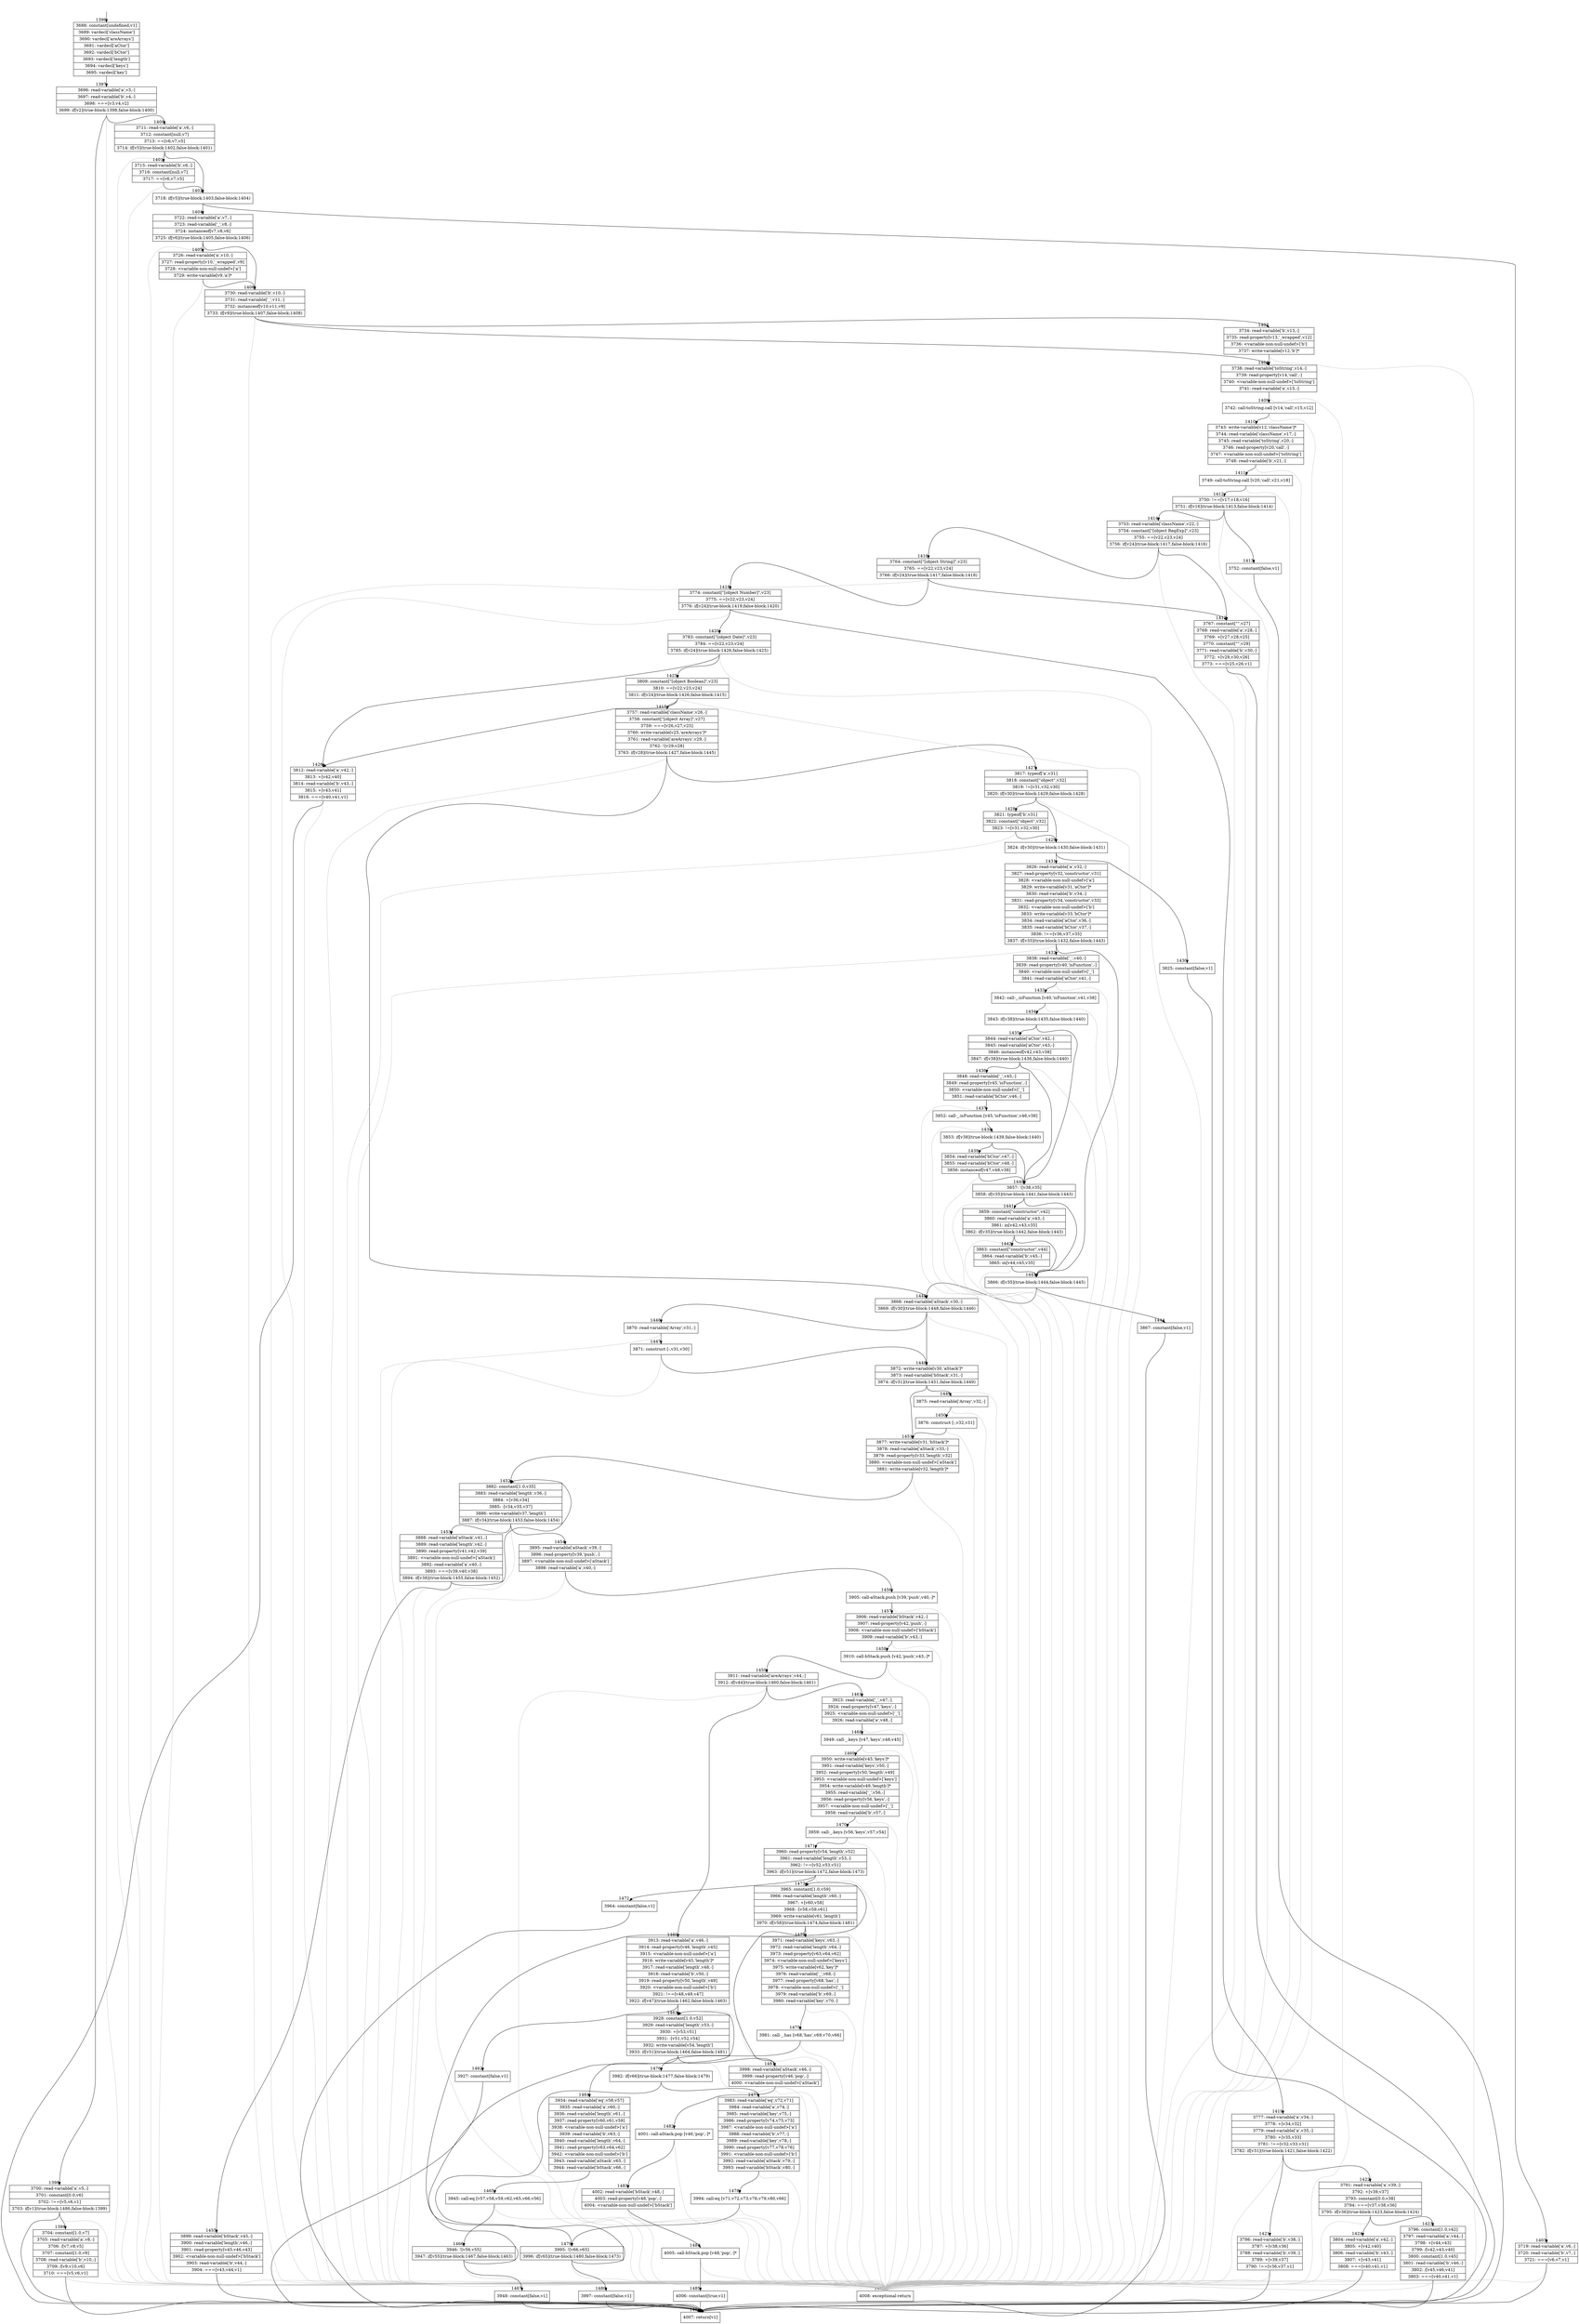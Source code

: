 digraph {
rankdir="TD"
BB_entry118[shape=none,label=""];
BB_entry118 -> BB1396 [tailport=s, headport=n, headlabel="    1396"]
BB1396 [shape=record label="{3688: constant[undefined,v1]|3689: vardecl['className']|3690: vardecl['areArrays']|3691: vardecl['aCtor']|3692: vardecl['bCtor']|3693: vardecl['length']|3694: vardecl['keys']|3695: vardecl['key']}" ] 
BB1396 -> BB1397 [tailport=s, headport=n, headlabel="      1397"]
BB1397 [shape=record label="{3696: read-variable['a',v3,-]|3697: read-variable['b',v4,-]|3698: ===[v3,v4,v2]|3699: if[v2](true-block:1398,false-block:1400)}" ] 
BB1397 -> BB1398 [tailport=s, headport=n, headlabel="      1398"]
BB1397 -> BB1400 [tailport=s, headport=n, headlabel="      1400"]
BB1397 -> BB1487 [tailport=s, headport=n, color=gray, headlabel="      1487"]
BB1398 [shape=record label="{3700: read-variable['a',v5,-]|3701: constant[0.0,v6]|3702: !==[v5,v6,v1]|3703: if[v1](true-block:1486,false-block:1399)}" ] 
BB1398 -> BB1486 [tailport=s, headport=n, headlabel="      1486"]
BB1398 -> BB1399 [tailport=s, headport=n, headlabel="      1399"]
BB1398 -> BB1487 [tailport=s, headport=n, color=gray]
BB1399 [shape=record label="{3704: constant[1.0,v7]|3705: read-variable['a',v8,-]|3706: /[v7,v8,v5]|3707: constant[1.0,v9]|3708: read-variable['b',v10,-]|3709: /[v9,v10,v6]|3710: ===[v5,v6,v1]}" ] 
BB1399 -> BB1486 [tailport=s, headport=n]
BB1399 -> BB1487 [tailport=s, headport=n, color=gray]
BB1400 [shape=record label="{3711: read-variable['a',v6,-]|3712: constant[null,v7]|3713: ==[v6,v7,v5]|3714: if[v5](true-block:1402,false-block:1401)}" ] 
BB1400 -> BB1402 [tailport=s, headport=n, headlabel="      1402"]
BB1400 -> BB1401 [tailport=s, headport=n, headlabel="      1401"]
BB1400 -> BB1487 [tailport=s, headport=n, color=gray]
BB1401 [shape=record label="{3715: read-variable['b',v6,-]|3716: constant[null,v7]|3717: ==[v6,v7,v5]}" ] 
BB1401 -> BB1402 [tailport=s, headport=n]
BB1401 -> BB1487 [tailport=s, headport=n, color=gray]
BB1402 [shape=record label="{3718: if[v5](true-block:1403,false-block:1404)}" ] 
BB1402 -> BB1403 [tailport=s, headport=n, headlabel="      1403"]
BB1402 -> BB1404 [tailport=s, headport=n, headlabel="      1404"]
BB1403 [shape=record label="{3719: read-variable['a',v6,-]|3720: read-variable['b',v7,-]|3721: ===[v6,v7,v1]}" ] 
BB1403 -> BB1486 [tailport=s, headport=n]
BB1403 -> BB1487 [tailport=s, headport=n, color=gray]
BB1404 [shape=record label="{3722: read-variable['a',v7,-]|3723: read-variable['_',v8,-]|3724: instanceof[v7,v8,v6]|3725: if[v6](true-block:1405,false-block:1406)}" ] 
BB1404 -> BB1405 [tailport=s, headport=n, headlabel="      1405"]
BB1404 -> BB1406 [tailport=s, headport=n, headlabel="      1406"]
BB1404 -> BB1487 [tailport=s, headport=n, color=gray]
BB1405 [shape=record label="{3726: read-variable['a',v10,-]|3727: read-property[v10,'_wrapped',v9]|3728: \<variable-non-null-undef\>['a']|3729: write-variable[v9,'a']*}" ] 
BB1405 -> BB1406 [tailport=s, headport=n]
BB1405 -> BB1487 [tailport=s, headport=n, color=gray]
BB1406 [shape=record label="{3730: read-variable['b',v10,-]|3731: read-variable['_',v11,-]|3732: instanceof[v10,v11,v9]|3733: if[v9](true-block:1407,false-block:1408)}" ] 
BB1406 -> BB1407 [tailport=s, headport=n, headlabel="      1407"]
BB1406 -> BB1408 [tailport=s, headport=n, headlabel="      1408"]
BB1406 -> BB1487 [tailport=s, headport=n, color=gray]
BB1407 [shape=record label="{3734: read-variable['b',v13,-]|3735: read-property[v13,'_wrapped',v12]|3736: \<variable-non-null-undef\>['b']|3737: write-variable[v12,'b']*}" ] 
BB1407 -> BB1408 [tailport=s, headport=n]
BB1407 -> BB1487 [tailport=s, headport=n, color=gray]
BB1408 [shape=record label="{3738: read-variable['toString',v14,-]|3739: read-property[v14,'call',-]|3740: \<variable-non-null-undef\>['toString']|3741: read-variable['a',v15,-]}" ] 
BB1408 -> BB1409 [tailport=s, headport=n, headlabel="      1409"]
BB1408 -> BB1487 [tailport=s, headport=n, color=gray]
BB1409 [shape=record label="{3742: call-toString.call [v14,'call',v15,v12]}" ] 
BB1409 -> BB1410 [tailport=s, headport=n, headlabel="      1410"]
BB1409 -> BB1487 [tailport=s, headport=n, color=gray]
BB1410 [shape=record label="{3743: write-variable[v12,'className']*|3744: read-variable['className',v17,-]|3745: read-variable['toString',v20,-]|3746: read-property[v20,'call',-]|3747: \<variable-non-null-undef\>['toString']|3748: read-variable['b',v21,-]}" ] 
BB1410 -> BB1411 [tailport=s, headport=n, headlabel="      1411"]
BB1410 -> BB1487 [tailport=s, headport=n, color=gray]
BB1411 [shape=record label="{3749: call-toString.call [v20,'call',v21,v18]}" ] 
BB1411 -> BB1412 [tailport=s, headport=n, headlabel="      1412"]
BB1411 -> BB1487 [tailport=s, headport=n, color=gray]
BB1412 [shape=record label="{3750: !==[v17,v18,v16]|3751: if[v16](true-block:1413,false-block:1414)}" ] 
BB1412 -> BB1413 [tailport=s, headport=n, headlabel="      1413"]
BB1412 -> BB1414 [tailport=s, headport=n, headlabel="      1414"]
BB1412 -> BB1487 [tailport=s, headport=n, color=gray]
BB1413 [shape=record label="{3752: constant[false,v1]}" ] 
BB1413 -> BB1486 [tailport=s, headport=n]
BB1414 [shape=record label="{3753: read-variable['className',v22,-]|3754: constant[\"[object RegExp]\",v23]|3755: ==[v22,v23,v24]|3756: if[v24](true-block:1417,false-block:1416)}" ] 
BB1414 -> BB1417 [tailport=s, headport=n, headlabel="      1417"]
BB1414 -> BB1416 [tailport=s, headport=n, headlabel="      1416"]
BB1414 -> BB1487 [tailport=s, headport=n, color=gray]
BB1415 [shape=record label="{3757: read-variable['className',v26,-]|3758: constant[\"[object Array]\",v27]|3759: ===[v26,v27,v25]|3760: write-variable[v25,'areArrays']*|3761: read-variable['areArrays',v29,-]|3762: ![v29,v28]|3763: if[v28](true-block:1427,false-block:1445)}" ] 
BB1415 -> BB1427 [tailport=s, headport=n, headlabel="      1427"]
BB1415 -> BB1445 [tailport=s, headport=n, headlabel="      1445"]
BB1415 -> BB1487 [tailport=s, headport=n, color=gray]
BB1416 [shape=record label="{3764: constant[\"[object String]\",v23]|3765: ==[v22,v23,v24]|3766: if[v24](true-block:1417,false-block:1418)}" ] 
BB1416 -> BB1417 [tailport=s, headport=n]
BB1416 -> BB1418 [tailport=s, headport=n, headlabel="      1418"]
BB1416 -> BB1487 [tailport=s, headport=n, color=gray]
BB1417 [shape=record label="{3767: constant[\"\",v27]|3768: read-variable['a',v28,-]|3769: +[v27,v28,v25]|3770: constant[\"\",v29]|3771: read-variable['b',v30,-]|3772: +[v29,v30,v26]|3773: ===[v25,v26,v1]}" ] 
BB1417 -> BB1486 [tailport=s, headport=n]
BB1417 -> BB1487 [tailport=s, headport=n, color=gray]
BB1418 [shape=record label="{3774: constant[\"[object Number]\",v23]|3775: ==[v22,v23,v24]|3776: if[v24](true-block:1419,false-block:1420)}" ] 
BB1418 -> BB1419 [tailport=s, headport=n, headlabel="      1419"]
BB1418 -> BB1420 [tailport=s, headport=n, headlabel="      1420"]
BB1418 -> BB1487 [tailport=s, headport=n, color=gray]
BB1419 [shape=record label="{3777: read-variable['a',v34,-]|3778: +[v34,v32]|3779: read-variable['a',v35,-]|3780: +[v35,v33]|3781: !==[v32,v33,v31]|3782: if[v31](true-block:1421,false-block:1422)}" ] 
BB1419 -> BB1421 [tailport=s, headport=n, headlabel="      1421"]
BB1419 -> BB1422 [tailport=s, headport=n, headlabel="      1422"]
BB1419 -> BB1487 [tailport=s, headport=n, color=gray]
BB1420 [shape=record label="{3783: constant[\"[object Date]\",v23]|3784: ==[v22,v23,v24]|3785: if[v24](true-block:1426,false-block:1425)}" ] 
BB1420 -> BB1426 [tailport=s, headport=n, headlabel="      1426"]
BB1420 -> BB1425 [tailport=s, headport=n, headlabel="      1425"]
BB1420 -> BB1487 [tailport=s, headport=n, color=gray]
BB1421 [shape=record label="{3786: read-variable['b',v38,-]|3787: +[v38,v36]|3788: read-variable['b',v39,-]|3789: +[v39,v37]|3790: !==[v36,v37,v1]}" ] 
BB1421 -> BB1486 [tailport=s, headport=n]
BB1421 -> BB1487 [tailport=s, headport=n, color=gray]
BB1422 [shape=record label="{3791: read-variable['a',v39,-]|3792: +[v39,v37]|3793: constant[0.0,v38]|3794: ===[v37,v38,v36]|3795: if[v36](true-block:1423,false-block:1424)}" ] 
BB1422 -> BB1423 [tailport=s, headport=n, headlabel="      1423"]
BB1422 -> BB1424 [tailport=s, headport=n, headlabel="      1424"]
BB1422 -> BB1487 [tailport=s, headport=n, color=gray]
BB1423 [shape=record label="{3796: constant[1.0,v42]|3797: read-variable['a',v44,-]|3798: +[v44,v43]|3799: /[v42,v43,v40]|3800: constant[1.0,v45]|3801: read-variable['b',v46,-]|3802: /[v45,v46,v41]|3803: ===[v40,v41,v1]}" ] 
BB1423 -> BB1486 [tailport=s, headport=n]
BB1423 -> BB1487 [tailport=s, headport=n, color=gray]
BB1424 [shape=record label="{3804: read-variable['a',v42,-]|3805: +[v42,v40]|3806: read-variable['b',v43,-]|3807: +[v43,v41]|3808: ===[v40,v41,v1]}" ] 
BB1424 -> BB1486 [tailport=s, headport=n]
BB1424 -> BB1487 [tailport=s, headport=n, color=gray]
BB1425 [shape=record label="{3809: constant[\"[object Boolean]\",v23]|3810: ==[v22,v23,v24]|3811: if[v24](true-block:1426,false-block:1415)}" ] 
BB1425 -> BB1426 [tailport=s, headport=n]
BB1425 -> BB1415 [tailport=s, headport=n, headlabel="      1415"]
BB1425 -> BB1487 [tailport=s, headport=n, color=gray]
BB1426 [shape=record label="{3812: read-variable['a',v42,-]|3813: +[v42,v40]|3814: read-variable['b',v43,-]|3815: +[v43,v41]|3816: ===[v40,v41,v1]}" ] 
BB1426 -> BB1486 [tailport=s, headport=n]
BB1426 -> BB1487 [tailport=s, headport=n, color=gray]
BB1427 [shape=record label="{3817: typeof['a',v31]|3818: constant[\"object\",v32]|3819: !=[v31,v32,v30]|3820: if[v30](true-block:1429,false-block:1428)}" ] 
BB1427 -> BB1429 [tailport=s, headport=n, headlabel="      1429"]
BB1427 -> BB1428 [tailport=s, headport=n, headlabel="      1428"]
BB1427 -> BB1487 [tailport=s, headport=n, color=gray]
BB1428 [shape=record label="{3821: typeof['b',v31]|3822: constant[\"object\",v32]|3823: !=[v31,v32,v30]}" ] 
BB1428 -> BB1429 [tailport=s, headport=n]
BB1428 -> BB1487 [tailport=s, headport=n, color=gray]
BB1429 [shape=record label="{3824: if[v30](true-block:1430,false-block:1431)}" ] 
BB1429 -> BB1430 [tailport=s, headport=n, headlabel="      1430"]
BB1429 -> BB1431 [tailport=s, headport=n, headlabel="      1431"]
BB1430 [shape=record label="{3825: constant[false,v1]}" ] 
BB1430 -> BB1486 [tailport=s, headport=n]
BB1431 [shape=record label="{3826: read-variable['a',v32,-]|3827: read-property[v32,'constructor',v31]|3828: \<variable-non-null-undef\>['a']|3829: write-variable[v31,'aCtor']*|3830: read-variable['b',v34,-]|3831: read-property[v34,'constructor',v33]|3832: \<variable-non-null-undef\>['b']|3833: write-variable[v33,'bCtor']*|3834: read-variable['aCtor',v36,-]|3835: read-variable['bCtor',v37,-]|3836: !==[v36,v37,v35]|3837: if[v35](true-block:1432,false-block:1443)}" ] 
BB1431 -> BB1443 [tailport=s, headport=n, headlabel="      1443"]
BB1431 -> BB1432 [tailport=s, headport=n, headlabel="      1432"]
BB1431 -> BB1487 [tailport=s, headport=n, color=gray]
BB1432 [shape=record label="{3838: read-variable['_',v40,-]|3839: read-property[v40,'isFunction',-]|3840: \<variable-non-null-undef\>['_']|3841: read-variable['aCtor',v41,-]}" ] 
BB1432 -> BB1433 [tailport=s, headport=n, headlabel="      1433"]
BB1432 -> BB1487 [tailport=s, headport=n, color=gray]
BB1433 [shape=record label="{3842: call-_.isFunction [v40,'isFunction',v41,v38]}" ] 
BB1433 -> BB1434 [tailport=s, headport=n, headlabel="      1434"]
BB1433 -> BB1487 [tailport=s, headport=n, color=gray]
BB1434 [shape=record label="{3843: if[v38](true-block:1435,false-block:1440)}" ] 
BB1434 -> BB1440 [tailport=s, headport=n, headlabel="      1440"]
BB1434 -> BB1435 [tailport=s, headport=n, headlabel="      1435"]
BB1435 [shape=record label="{3844: read-variable['aCtor',v42,-]|3845: read-variable['aCtor',v43,-]|3846: instanceof[v42,v43,v38]|3847: if[v38](true-block:1436,false-block:1440)}" ] 
BB1435 -> BB1440 [tailport=s, headport=n]
BB1435 -> BB1436 [tailport=s, headport=n, headlabel="      1436"]
BB1435 -> BB1487 [tailport=s, headport=n, color=gray]
BB1436 [shape=record label="{3848: read-variable['_',v45,-]|3849: read-property[v45,'isFunction',-]|3850: \<variable-non-null-undef\>['_']|3851: read-variable['bCtor',v46,-]}" ] 
BB1436 -> BB1437 [tailport=s, headport=n, headlabel="      1437"]
BB1436 -> BB1487 [tailport=s, headport=n, color=gray]
BB1437 [shape=record label="{3852: call-_.isFunction [v45,'isFunction',v46,v38]}" ] 
BB1437 -> BB1438 [tailport=s, headport=n, headlabel="      1438"]
BB1437 -> BB1487 [tailport=s, headport=n, color=gray]
BB1438 [shape=record label="{3853: if[v38](true-block:1439,false-block:1440)}" ] 
BB1438 -> BB1440 [tailport=s, headport=n]
BB1438 -> BB1439 [tailport=s, headport=n, headlabel="      1439"]
BB1439 [shape=record label="{3854: read-variable['bCtor',v47,-]|3855: read-variable['bCtor',v48,-]|3856: instanceof[v47,v48,v38]}" ] 
BB1439 -> BB1440 [tailport=s, headport=n]
BB1439 -> BB1487 [tailport=s, headport=n, color=gray]
BB1440 [shape=record label="{3857: ![v38,v35]|3858: if[v35](true-block:1441,false-block:1443)}" ] 
BB1440 -> BB1443 [tailport=s, headport=n]
BB1440 -> BB1441 [tailport=s, headport=n, headlabel="      1441"]
BB1440 -> BB1487 [tailport=s, headport=n, color=gray]
BB1441 [shape=record label="{3859: constant[\"constructor\",v42]|3860: read-variable['a',v43,-]|3861: in[v42,v43,v35]|3862: if[v35](true-block:1442,false-block:1443)}" ] 
BB1441 -> BB1443 [tailport=s, headport=n]
BB1441 -> BB1442 [tailport=s, headport=n, headlabel="      1442"]
BB1441 -> BB1487 [tailport=s, headport=n, color=gray]
BB1442 [shape=record label="{3863: constant[\"constructor\",v44]|3864: read-variable['b',v45,-]|3865: in[v44,v45,v35]}" ] 
BB1442 -> BB1443 [tailport=s, headport=n]
BB1442 -> BB1487 [tailport=s, headport=n, color=gray]
BB1443 [shape=record label="{3866: if[v35](true-block:1444,false-block:1445)}" ] 
BB1443 -> BB1444 [tailport=s, headport=n, headlabel="      1444"]
BB1443 -> BB1445 [tailport=s, headport=n]
BB1444 [shape=record label="{3867: constant[false,v1]}" ] 
BB1444 -> BB1486 [tailport=s, headport=n]
BB1445 [shape=record label="{3868: read-variable['aStack',v30,-]|3869: if[v30](true-block:1448,false-block:1446)}" ] 
BB1445 -> BB1448 [tailport=s, headport=n, headlabel="      1448"]
BB1445 -> BB1446 [tailport=s, headport=n, headlabel="      1446"]
BB1445 -> BB1487 [tailport=s, headport=n, color=gray]
BB1446 [shape=record label="{3870: read-variable['Array',v31,-]}" ] 
BB1446 -> BB1447 [tailport=s, headport=n, headlabel="      1447"]
BB1446 -> BB1487 [tailport=s, headport=n, color=gray]
BB1447 [shape=record label="{3871: construct [-,v31,v30]}" ] 
BB1447 -> BB1448 [tailport=s, headport=n]
BB1447 -> BB1487 [tailport=s, headport=n, color=gray]
BB1448 [shape=record label="{3872: write-variable[v30,'aStack']*|3873: read-variable['bStack',v31,-]|3874: if[v31](true-block:1451,false-block:1449)}" ] 
BB1448 -> BB1451 [tailport=s, headport=n, headlabel="      1451"]
BB1448 -> BB1449 [tailport=s, headport=n, headlabel="      1449"]
BB1448 -> BB1487 [tailport=s, headport=n, color=gray]
BB1449 [shape=record label="{3875: read-variable['Array',v32,-]}" ] 
BB1449 -> BB1450 [tailport=s, headport=n, headlabel="      1450"]
BB1449 -> BB1487 [tailport=s, headport=n, color=gray]
BB1450 [shape=record label="{3876: construct [-,v32,v31]}" ] 
BB1450 -> BB1451 [tailport=s, headport=n]
BB1450 -> BB1487 [tailport=s, headport=n, color=gray]
BB1451 [shape=record label="{3877: write-variable[v31,'bStack']*|3878: read-variable['aStack',v33,-]|3879: read-property[v33,'length',v32]|3880: \<variable-non-null-undef\>['aStack']|3881: write-variable[v32,'length']*}" ] 
BB1451 -> BB1452 [tailport=s, headport=n, headlabel="      1452"]
BB1451 -> BB1487 [tailport=s, headport=n, color=gray]
BB1452 [shape=record label="{3882: constant[1.0,v35]|3883: read-variable['length',v36,-]|3884: +[v36,v34]|3885: -[v34,v35,v37]|3886: write-variable[v37,'length']|3887: if[v34](true-block:1453,false-block:1454)}" ] 
BB1452 -> BB1453 [tailport=s, headport=n, headlabel="      1453"]
BB1452 -> BB1454 [tailport=s, headport=n, headlabel="      1454"]
BB1452 -> BB1487 [tailport=s, headport=n, color=gray]
BB1453 [shape=record label="{3888: read-variable['aStack',v41,-]|3889: read-variable['length',v42,-]|3890: read-property[v41,v42,v39]|3891: \<variable-non-null-undef\>['aStack']|3892: read-variable['a',v40,-]|3893: ===[v39,v40,v38]|3894: if[v38](true-block:1455,false-block:1452)}" ] 
BB1453 -> BB1455 [tailport=s, headport=n, headlabel="      1455"]
BB1453 -> BB1452 [tailport=s, headport=n]
BB1453 -> BB1487 [tailport=s, headport=n, color=gray]
BB1454 [shape=record label="{3895: read-variable['aStack',v39,-]|3896: read-property[v39,'push',-]|3897: \<variable-non-null-undef\>['aStack']|3898: read-variable['a',v40,-]}" ] 
BB1454 -> BB1456 [tailport=s, headport=n, headlabel="      1456"]
BB1454 -> BB1487 [tailport=s, headport=n, color=gray]
BB1455 [shape=record label="{3899: read-variable['bStack',v45,-]|3900: read-variable['length',v46,-]|3901: read-property[v45,v46,v43]|3902: \<variable-non-null-undef\>['bStack']|3903: read-variable['b',v44,-]|3904: ===[v43,v44,v1]}" ] 
BB1455 -> BB1486 [tailport=s, headport=n]
BB1455 -> BB1487 [tailport=s, headport=n, color=gray]
BB1456 [shape=record label="{3905: call-aStack.push [v39,'push',v40,-]*}" ] 
BB1456 -> BB1457 [tailport=s, headport=n, headlabel="      1457"]
BB1456 -> BB1487 [tailport=s, headport=n, color=gray]
BB1457 [shape=record label="{3906: read-variable['bStack',v42,-]|3907: read-property[v42,'push',-]|3908: \<variable-non-null-undef\>['bStack']|3909: read-variable['b',v43,-]}" ] 
BB1457 -> BB1458 [tailport=s, headport=n, headlabel="      1458"]
BB1457 -> BB1487 [tailport=s, headport=n, color=gray]
BB1458 [shape=record label="{3910: call-bStack.push [v42,'push',v43,-]*}" ] 
BB1458 -> BB1459 [tailport=s, headport=n, headlabel="      1459"]
BB1458 -> BB1487 [tailport=s, headport=n, color=gray]
BB1459 [shape=record label="{3911: read-variable['areArrays',v44,-]|3912: if[v44](true-block:1460,false-block:1461)}" ] 
BB1459 -> BB1460 [tailport=s, headport=n, headlabel="      1460"]
BB1459 -> BB1461 [tailport=s, headport=n, headlabel="      1461"]
BB1459 -> BB1487 [tailport=s, headport=n, color=gray]
BB1460 [shape=record label="{3913: read-variable['a',v46,-]|3914: read-property[v46,'length',v45]|3915: \<variable-non-null-undef\>['a']|3916: write-variable[v45,'length']*|3917: read-variable['length',v48,-]|3918: read-variable['b',v50,-]|3919: read-property[v50,'length',v49]|3920: \<variable-non-null-undef\>['b']|3921: !==[v48,v49,v47]|3922: if[v47](true-block:1462,false-block:1463)}" ] 
BB1460 -> BB1462 [tailport=s, headport=n, headlabel="      1462"]
BB1460 -> BB1463 [tailport=s, headport=n, headlabel="      1463"]
BB1460 -> BB1487 [tailport=s, headport=n, color=gray]
BB1461 [shape=record label="{3923: read-variable['_',v47,-]|3924: read-property[v47,'keys',-]|3925: \<variable-non-null-undef\>['_']|3926: read-variable['a',v48,-]}" ] 
BB1461 -> BB1468 [tailport=s, headport=n, headlabel="      1468"]
BB1461 -> BB1487 [tailport=s, headport=n, color=gray]
BB1462 [shape=record label="{3927: constant[false,v1]}" ] 
BB1462 -> BB1486 [tailport=s, headport=n]
BB1463 [shape=record label="{3928: constant[1.0,v52]|3929: read-variable['length',v53,-]|3930: +[v53,v51]|3931: -[v51,v52,v54]|3932: write-variable[v54,'length']|3933: if[v51](true-block:1464,false-block:1481)}" ] 
BB1463 -> BB1464 [tailport=s, headport=n, headlabel="      1464"]
BB1463 -> BB1481 [tailport=s, headport=n, headlabel="      1481"]
BB1463 -> BB1487 [tailport=s, headport=n, color=gray]
BB1464 [shape=record label="{3934: read-variable['eq',v58,v57]|3935: read-variable['a',v60,-]|3936: read-variable['length',v61,-]|3937: read-property[v60,v61,v59]|3938: \<variable-non-null-undef\>['a']|3939: read-variable['b',v63,-]|3940: read-variable['length',v64,-]|3941: read-property[v63,v64,v62]|3942: \<variable-non-null-undef\>['b']|3943: read-variable['aStack',v65,-]|3944: read-variable['bStack',v66,-]}" ] 
BB1464 -> BB1465 [tailport=s, headport=n, headlabel="      1465"]
BB1464 -> BB1487 [tailport=s, headport=n, color=gray]
BB1465 [shape=record label="{3945: call-eq [v57,v58,v59,v62,v65,v66,v56]}" ] 
BB1465 -> BB1466 [tailport=s, headport=n, headlabel="      1466"]
BB1465 -> BB1487 [tailport=s, headport=n, color=gray]
BB1466 [shape=record label="{3946: ![v56,v55]|3947: if[v55](true-block:1467,false-block:1463)}" ] 
BB1466 -> BB1467 [tailport=s, headport=n, headlabel="      1467"]
BB1466 -> BB1463 [tailport=s, headport=n]
BB1466 -> BB1487 [tailport=s, headport=n, color=gray]
BB1467 [shape=record label="{3948: constant[false,v1]}" ] 
BB1467 -> BB1486 [tailport=s, headport=n]
BB1468 [shape=record label="{3949: call-_.keys [v47,'keys',v48,v45]}" ] 
BB1468 -> BB1469 [tailport=s, headport=n, headlabel="      1469"]
BB1468 -> BB1487 [tailport=s, headport=n, color=gray]
BB1469 [shape=record label="{3950: write-variable[v45,'keys']*|3951: read-variable['keys',v50,-]|3952: read-property[v50,'length',v49]|3953: \<variable-non-null-undef\>['keys']|3954: write-variable[v49,'length']*|3955: read-variable['_',v56,-]|3956: read-property[v56,'keys',-]|3957: \<variable-non-null-undef\>['_']|3958: read-variable['b',v57,-]}" ] 
BB1469 -> BB1470 [tailport=s, headport=n, headlabel="      1470"]
BB1469 -> BB1487 [tailport=s, headport=n, color=gray]
BB1470 [shape=record label="{3959: call-_.keys [v56,'keys',v57,v54]}" ] 
BB1470 -> BB1471 [tailport=s, headport=n, headlabel="      1471"]
BB1470 -> BB1487 [tailport=s, headport=n, color=gray]
BB1471 [shape=record label="{3960: read-property[v54,'length',v52]|3961: read-variable['length',v53,-]|3962: !==[v52,v53,v51]|3963: if[v51](true-block:1472,false-block:1473)}" ] 
BB1471 -> BB1472 [tailport=s, headport=n, headlabel="      1472"]
BB1471 -> BB1473 [tailport=s, headport=n, headlabel="      1473"]
BB1471 -> BB1487 [tailport=s, headport=n, color=gray]
BB1472 [shape=record label="{3964: constant[false,v1]}" ] 
BB1472 -> BB1486 [tailport=s, headport=n]
BB1473 [shape=record label="{3965: constant[1.0,v59]|3966: read-variable['length',v60,-]|3967: +[v60,v58]|3968: -[v58,v59,v61]|3969: write-variable[v61,'length']|3970: if[v58](true-block:1474,false-block:1481)}" ] 
BB1473 -> BB1474 [tailport=s, headport=n, headlabel="      1474"]
BB1473 -> BB1481 [tailport=s, headport=n]
BB1473 -> BB1487 [tailport=s, headport=n, color=gray]
BB1474 [shape=record label="{3971: read-variable['keys',v63,-]|3972: read-variable['length',v64,-]|3973: read-property[v63,v64,v62]|3974: \<variable-non-null-undef\>['keys']|3975: write-variable[v62,'key']*|3976: read-variable['_',v68,-]|3977: read-property[v68,'has',-]|3978: \<variable-non-null-undef\>['_']|3979: read-variable['b',v69,-]|3980: read-variable['key',v70,-]}" ] 
BB1474 -> BB1475 [tailport=s, headport=n, headlabel="      1475"]
BB1474 -> BB1487 [tailport=s, headport=n, color=gray]
BB1475 [shape=record label="{3981: call-_.has [v68,'has',v69,v70,v66]}" ] 
BB1475 -> BB1476 [tailport=s, headport=n, headlabel="      1476"]
BB1475 -> BB1487 [tailport=s, headport=n, color=gray]
BB1476 [shape=record label="{3982: if[v66](true-block:1477,false-block:1479)}" ] 
BB1476 -> BB1479 [tailport=s, headport=n, headlabel="      1479"]
BB1476 -> BB1477 [tailport=s, headport=n, headlabel="      1477"]
BB1477 [shape=record label="{3983: read-variable['eq',v72,v71]|3984: read-variable['a',v74,-]|3985: read-variable['key',v75,-]|3986: read-property[v74,v75,v73]|3987: \<variable-non-null-undef\>['a']|3988: read-variable['b',v77,-]|3989: read-variable['key',v78,-]|3990: read-property[v77,v78,v76]|3991: \<variable-non-null-undef\>['b']|3992: read-variable['aStack',v79,-]|3993: read-variable['bStack',v80,-]}" ] 
BB1477 -> BB1478 [tailport=s, headport=n, headlabel="      1478"]
BB1477 -> BB1487 [tailport=s, headport=n, color=gray]
BB1478 [shape=record label="{3994: call-eq [v71,v72,v73,v76,v79,v80,v66]}" ] 
BB1478 -> BB1479 [tailport=s, headport=n]
BB1478 -> BB1487 [tailport=s, headport=n, color=gray]
BB1479 [shape=record label="{3995: ![v66,v65]|3996: if[v65](true-block:1480,false-block:1473)}" ] 
BB1479 -> BB1480 [tailport=s, headport=n, headlabel="      1480"]
BB1479 -> BB1473 [tailport=s, headport=n]
BB1479 -> BB1487 [tailport=s, headport=n, color=gray]
BB1480 [shape=record label="{3997: constant[false,v1]}" ] 
BB1480 -> BB1486 [tailport=s, headport=n]
BB1481 [shape=record label="{3998: read-variable['aStack',v46,-]|3999: read-property[v46,'pop',-]|4000: \<variable-non-null-undef\>['aStack']}" ] 
BB1481 -> BB1482 [tailport=s, headport=n, headlabel="      1482"]
BB1481 -> BB1487 [tailport=s, headport=n, color=gray]
BB1482 [shape=record label="{4001: call-aStack.pop [v46,'pop',-]*}" ] 
BB1482 -> BB1483 [tailport=s, headport=n, headlabel="      1483"]
BB1482 -> BB1487 [tailport=s, headport=n, color=gray]
BB1483 [shape=record label="{4002: read-variable['bStack',v48,-]|4003: read-property[v48,'pop',-]|4004: \<variable-non-null-undef\>['bStack']}" ] 
BB1483 -> BB1484 [tailport=s, headport=n, headlabel="      1484"]
BB1483 -> BB1487 [tailport=s, headport=n, color=gray]
BB1484 [shape=record label="{4005: call-bStack.pop [v48,'pop',-]*}" ] 
BB1484 -> BB1485 [tailport=s, headport=n, headlabel="      1485"]
BB1484 -> BB1487 [tailport=s, headport=n, color=gray]
BB1485 [shape=record label="{4006: constant[true,v1]}" ] 
BB1485 -> BB1486 [tailport=s, headport=n]
BB1486 [shape=record label="{4007: return[v1]}" ] 
BB1487 [shape=record label="{4008: exceptional-return}" ] 
//#$~ 1184
}
